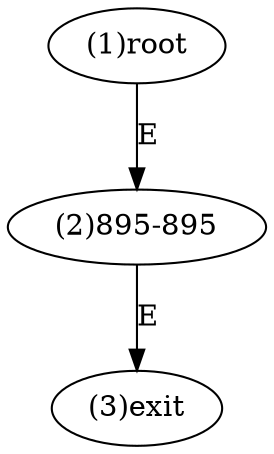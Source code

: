 digraph "" { 
1[ label="(1)root"];
2[ label="(2)895-895"];
3[ label="(3)exit"];
1->2[ label="E"];
2->3[ label="E"];
}